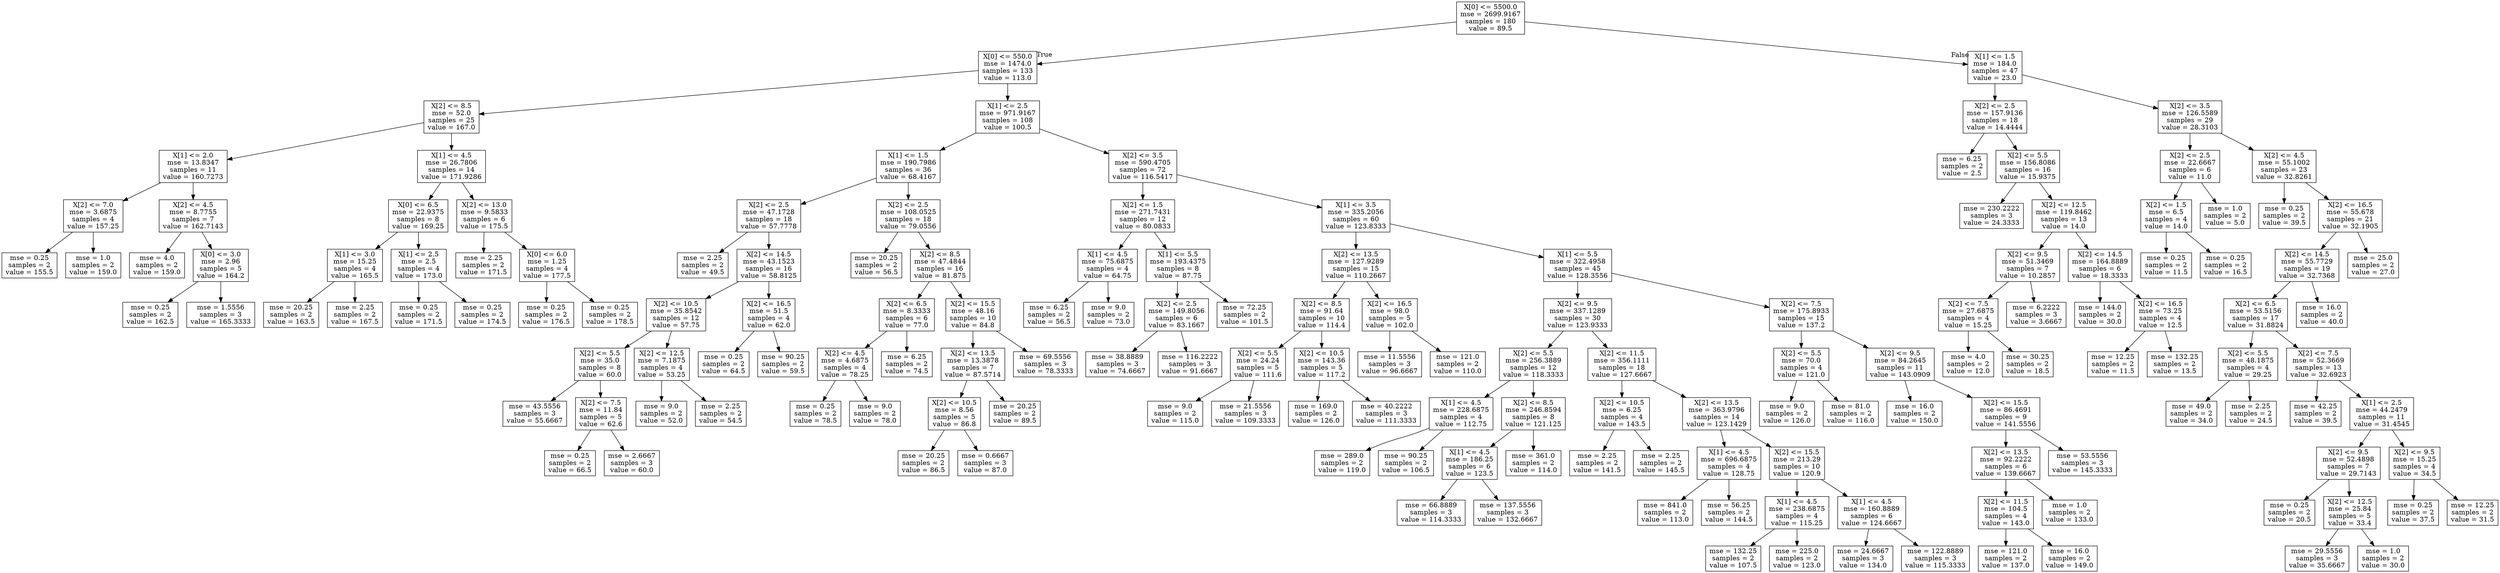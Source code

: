 digraph Tree {
node [shape=box] ;
0 [label="X[0] <= 5500.0\nmse = 2699.9167\nsamples = 180\nvalue = 89.5"] ;
1 [label="X[0] <= 550.0\nmse = 1474.0\nsamples = 133\nvalue = 113.0"] ;
0 -> 1 [labeldistance=2.5, labelangle=45, headlabel="True"] ;
2 [label="X[2] <= 8.5\nmse = 52.0\nsamples = 25\nvalue = 167.0"] ;
1 -> 2 ;
3 [label="X[1] <= 2.0\nmse = 13.8347\nsamples = 11\nvalue = 160.7273"] ;
2 -> 3 ;
4 [label="X[2] <= 7.0\nmse = 3.6875\nsamples = 4\nvalue = 157.25"] ;
3 -> 4 ;
5 [label="mse = 0.25\nsamples = 2\nvalue = 155.5"] ;
4 -> 5 ;
6 [label="mse = 1.0\nsamples = 2\nvalue = 159.0"] ;
4 -> 6 ;
7 [label="X[2] <= 4.5\nmse = 8.7755\nsamples = 7\nvalue = 162.7143"] ;
3 -> 7 ;
8 [label="mse = 4.0\nsamples = 2\nvalue = 159.0"] ;
7 -> 8 ;
9 [label="X[0] <= 3.0\nmse = 2.96\nsamples = 5\nvalue = 164.2"] ;
7 -> 9 ;
10 [label="mse = 0.25\nsamples = 2\nvalue = 162.5"] ;
9 -> 10 ;
11 [label="mse = 1.5556\nsamples = 3\nvalue = 165.3333"] ;
9 -> 11 ;
12 [label="X[1] <= 4.5\nmse = 26.7806\nsamples = 14\nvalue = 171.9286"] ;
2 -> 12 ;
13 [label="X[0] <= 6.5\nmse = 22.9375\nsamples = 8\nvalue = 169.25"] ;
12 -> 13 ;
14 [label="X[1] <= 3.0\nmse = 15.25\nsamples = 4\nvalue = 165.5"] ;
13 -> 14 ;
15 [label="mse = 20.25\nsamples = 2\nvalue = 163.5"] ;
14 -> 15 ;
16 [label="mse = 2.25\nsamples = 2\nvalue = 167.5"] ;
14 -> 16 ;
17 [label="X[1] <= 2.5\nmse = 2.5\nsamples = 4\nvalue = 173.0"] ;
13 -> 17 ;
18 [label="mse = 0.25\nsamples = 2\nvalue = 171.5"] ;
17 -> 18 ;
19 [label="mse = 0.25\nsamples = 2\nvalue = 174.5"] ;
17 -> 19 ;
20 [label="X[2] <= 13.0\nmse = 9.5833\nsamples = 6\nvalue = 175.5"] ;
12 -> 20 ;
21 [label="mse = 2.25\nsamples = 2\nvalue = 171.5"] ;
20 -> 21 ;
22 [label="X[0] <= 6.0\nmse = 1.25\nsamples = 4\nvalue = 177.5"] ;
20 -> 22 ;
23 [label="mse = 0.25\nsamples = 2\nvalue = 176.5"] ;
22 -> 23 ;
24 [label="mse = 0.25\nsamples = 2\nvalue = 178.5"] ;
22 -> 24 ;
25 [label="X[1] <= 2.5\nmse = 971.9167\nsamples = 108\nvalue = 100.5"] ;
1 -> 25 ;
26 [label="X[1] <= 1.5\nmse = 190.7986\nsamples = 36\nvalue = 68.4167"] ;
25 -> 26 ;
27 [label="X[2] <= 2.5\nmse = 47.1728\nsamples = 18\nvalue = 57.7778"] ;
26 -> 27 ;
28 [label="mse = 2.25\nsamples = 2\nvalue = 49.5"] ;
27 -> 28 ;
29 [label="X[2] <= 14.5\nmse = 43.1523\nsamples = 16\nvalue = 58.8125"] ;
27 -> 29 ;
30 [label="X[2] <= 10.5\nmse = 35.8542\nsamples = 12\nvalue = 57.75"] ;
29 -> 30 ;
31 [label="X[2] <= 5.5\nmse = 35.0\nsamples = 8\nvalue = 60.0"] ;
30 -> 31 ;
32 [label="mse = 43.5556\nsamples = 3\nvalue = 55.6667"] ;
31 -> 32 ;
33 [label="X[2] <= 7.5\nmse = 11.84\nsamples = 5\nvalue = 62.6"] ;
31 -> 33 ;
34 [label="mse = 0.25\nsamples = 2\nvalue = 66.5"] ;
33 -> 34 ;
35 [label="mse = 2.6667\nsamples = 3\nvalue = 60.0"] ;
33 -> 35 ;
36 [label="X[2] <= 12.5\nmse = 7.1875\nsamples = 4\nvalue = 53.25"] ;
30 -> 36 ;
37 [label="mse = 9.0\nsamples = 2\nvalue = 52.0"] ;
36 -> 37 ;
38 [label="mse = 2.25\nsamples = 2\nvalue = 54.5"] ;
36 -> 38 ;
39 [label="X[2] <= 16.5\nmse = 51.5\nsamples = 4\nvalue = 62.0"] ;
29 -> 39 ;
40 [label="mse = 0.25\nsamples = 2\nvalue = 64.5"] ;
39 -> 40 ;
41 [label="mse = 90.25\nsamples = 2\nvalue = 59.5"] ;
39 -> 41 ;
42 [label="X[2] <= 2.5\nmse = 108.0525\nsamples = 18\nvalue = 79.0556"] ;
26 -> 42 ;
43 [label="mse = 20.25\nsamples = 2\nvalue = 56.5"] ;
42 -> 43 ;
44 [label="X[2] <= 8.5\nmse = 47.4844\nsamples = 16\nvalue = 81.875"] ;
42 -> 44 ;
45 [label="X[2] <= 6.5\nmse = 8.3333\nsamples = 6\nvalue = 77.0"] ;
44 -> 45 ;
46 [label="X[2] <= 4.5\nmse = 4.6875\nsamples = 4\nvalue = 78.25"] ;
45 -> 46 ;
47 [label="mse = 0.25\nsamples = 2\nvalue = 78.5"] ;
46 -> 47 ;
48 [label="mse = 9.0\nsamples = 2\nvalue = 78.0"] ;
46 -> 48 ;
49 [label="mse = 6.25\nsamples = 2\nvalue = 74.5"] ;
45 -> 49 ;
50 [label="X[2] <= 15.5\nmse = 48.16\nsamples = 10\nvalue = 84.8"] ;
44 -> 50 ;
51 [label="X[2] <= 13.5\nmse = 13.3878\nsamples = 7\nvalue = 87.5714"] ;
50 -> 51 ;
52 [label="X[2] <= 10.5\nmse = 8.56\nsamples = 5\nvalue = 86.8"] ;
51 -> 52 ;
53 [label="mse = 20.25\nsamples = 2\nvalue = 86.5"] ;
52 -> 53 ;
54 [label="mse = 0.6667\nsamples = 3\nvalue = 87.0"] ;
52 -> 54 ;
55 [label="mse = 20.25\nsamples = 2\nvalue = 89.5"] ;
51 -> 55 ;
56 [label="mse = 69.5556\nsamples = 3\nvalue = 78.3333"] ;
50 -> 56 ;
57 [label="X[2] <= 3.5\nmse = 590.4705\nsamples = 72\nvalue = 116.5417"] ;
25 -> 57 ;
58 [label="X[2] <= 1.5\nmse = 271.7431\nsamples = 12\nvalue = 80.0833"] ;
57 -> 58 ;
59 [label="X[1] <= 4.5\nmse = 75.6875\nsamples = 4\nvalue = 64.75"] ;
58 -> 59 ;
60 [label="mse = 6.25\nsamples = 2\nvalue = 56.5"] ;
59 -> 60 ;
61 [label="mse = 9.0\nsamples = 2\nvalue = 73.0"] ;
59 -> 61 ;
62 [label="X[1] <= 5.5\nmse = 193.4375\nsamples = 8\nvalue = 87.75"] ;
58 -> 62 ;
63 [label="X[2] <= 2.5\nmse = 149.8056\nsamples = 6\nvalue = 83.1667"] ;
62 -> 63 ;
64 [label="mse = 38.8889\nsamples = 3\nvalue = 74.6667"] ;
63 -> 64 ;
65 [label="mse = 116.2222\nsamples = 3\nvalue = 91.6667"] ;
63 -> 65 ;
66 [label="mse = 72.25\nsamples = 2\nvalue = 101.5"] ;
62 -> 66 ;
67 [label="X[1] <= 3.5\nmse = 335.2056\nsamples = 60\nvalue = 123.8333"] ;
57 -> 67 ;
68 [label="X[2] <= 13.5\nmse = 127.9289\nsamples = 15\nvalue = 110.2667"] ;
67 -> 68 ;
69 [label="X[2] <= 8.5\nmse = 91.64\nsamples = 10\nvalue = 114.4"] ;
68 -> 69 ;
70 [label="X[2] <= 5.5\nmse = 24.24\nsamples = 5\nvalue = 111.6"] ;
69 -> 70 ;
71 [label="mse = 9.0\nsamples = 2\nvalue = 115.0"] ;
70 -> 71 ;
72 [label="mse = 21.5556\nsamples = 3\nvalue = 109.3333"] ;
70 -> 72 ;
73 [label="X[2] <= 10.5\nmse = 143.36\nsamples = 5\nvalue = 117.2"] ;
69 -> 73 ;
74 [label="mse = 169.0\nsamples = 2\nvalue = 126.0"] ;
73 -> 74 ;
75 [label="mse = 40.2222\nsamples = 3\nvalue = 111.3333"] ;
73 -> 75 ;
76 [label="X[2] <= 16.5\nmse = 98.0\nsamples = 5\nvalue = 102.0"] ;
68 -> 76 ;
77 [label="mse = 11.5556\nsamples = 3\nvalue = 96.6667"] ;
76 -> 77 ;
78 [label="mse = 121.0\nsamples = 2\nvalue = 110.0"] ;
76 -> 78 ;
79 [label="X[1] <= 5.5\nmse = 322.4958\nsamples = 45\nvalue = 128.3556"] ;
67 -> 79 ;
80 [label="X[2] <= 9.5\nmse = 337.1289\nsamples = 30\nvalue = 123.9333"] ;
79 -> 80 ;
81 [label="X[2] <= 5.5\nmse = 256.3889\nsamples = 12\nvalue = 118.3333"] ;
80 -> 81 ;
82 [label="X[1] <= 4.5\nmse = 228.6875\nsamples = 4\nvalue = 112.75"] ;
81 -> 82 ;
83 [label="mse = 289.0\nsamples = 2\nvalue = 119.0"] ;
82 -> 83 ;
84 [label="mse = 90.25\nsamples = 2\nvalue = 106.5"] ;
82 -> 84 ;
85 [label="X[2] <= 8.5\nmse = 246.8594\nsamples = 8\nvalue = 121.125"] ;
81 -> 85 ;
86 [label="X[1] <= 4.5\nmse = 186.25\nsamples = 6\nvalue = 123.5"] ;
85 -> 86 ;
87 [label="mse = 66.8889\nsamples = 3\nvalue = 114.3333"] ;
86 -> 87 ;
88 [label="mse = 137.5556\nsamples = 3\nvalue = 132.6667"] ;
86 -> 88 ;
89 [label="mse = 361.0\nsamples = 2\nvalue = 114.0"] ;
85 -> 89 ;
90 [label="X[2] <= 11.5\nmse = 356.1111\nsamples = 18\nvalue = 127.6667"] ;
80 -> 90 ;
91 [label="X[2] <= 10.5\nmse = 6.25\nsamples = 4\nvalue = 143.5"] ;
90 -> 91 ;
92 [label="mse = 2.25\nsamples = 2\nvalue = 141.5"] ;
91 -> 92 ;
93 [label="mse = 2.25\nsamples = 2\nvalue = 145.5"] ;
91 -> 93 ;
94 [label="X[2] <= 13.5\nmse = 363.9796\nsamples = 14\nvalue = 123.1429"] ;
90 -> 94 ;
95 [label="X[1] <= 4.5\nmse = 696.6875\nsamples = 4\nvalue = 128.75"] ;
94 -> 95 ;
96 [label="mse = 841.0\nsamples = 2\nvalue = 113.0"] ;
95 -> 96 ;
97 [label="mse = 56.25\nsamples = 2\nvalue = 144.5"] ;
95 -> 97 ;
98 [label="X[2] <= 15.5\nmse = 213.29\nsamples = 10\nvalue = 120.9"] ;
94 -> 98 ;
99 [label="X[1] <= 4.5\nmse = 238.6875\nsamples = 4\nvalue = 115.25"] ;
98 -> 99 ;
100 [label="mse = 132.25\nsamples = 2\nvalue = 107.5"] ;
99 -> 100 ;
101 [label="mse = 225.0\nsamples = 2\nvalue = 123.0"] ;
99 -> 101 ;
102 [label="X[1] <= 4.5\nmse = 160.8889\nsamples = 6\nvalue = 124.6667"] ;
98 -> 102 ;
103 [label="mse = 24.6667\nsamples = 3\nvalue = 134.0"] ;
102 -> 103 ;
104 [label="mse = 122.8889\nsamples = 3\nvalue = 115.3333"] ;
102 -> 104 ;
105 [label="X[2] <= 7.5\nmse = 175.8933\nsamples = 15\nvalue = 137.2"] ;
79 -> 105 ;
106 [label="X[2] <= 5.5\nmse = 70.0\nsamples = 4\nvalue = 121.0"] ;
105 -> 106 ;
107 [label="mse = 9.0\nsamples = 2\nvalue = 126.0"] ;
106 -> 107 ;
108 [label="mse = 81.0\nsamples = 2\nvalue = 116.0"] ;
106 -> 108 ;
109 [label="X[2] <= 9.5\nmse = 84.2645\nsamples = 11\nvalue = 143.0909"] ;
105 -> 109 ;
110 [label="mse = 16.0\nsamples = 2\nvalue = 150.0"] ;
109 -> 110 ;
111 [label="X[2] <= 15.5\nmse = 86.4691\nsamples = 9\nvalue = 141.5556"] ;
109 -> 111 ;
112 [label="X[2] <= 13.5\nmse = 92.2222\nsamples = 6\nvalue = 139.6667"] ;
111 -> 112 ;
113 [label="X[2] <= 11.5\nmse = 104.5\nsamples = 4\nvalue = 143.0"] ;
112 -> 113 ;
114 [label="mse = 121.0\nsamples = 2\nvalue = 137.0"] ;
113 -> 114 ;
115 [label="mse = 16.0\nsamples = 2\nvalue = 149.0"] ;
113 -> 115 ;
116 [label="mse = 1.0\nsamples = 2\nvalue = 133.0"] ;
112 -> 116 ;
117 [label="mse = 53.5556\nsamples = 3\nvalue = 145.3333"] ;
111 -> 117 ;
118 [label="X[1] <= 1.5\nmse = 184.0\nsamples = 47\nvalue = 23.0"] ;
0 -> 118 [labeldistance=2.5, labelangle=-45, headlabel="False"] ;
119 [label="X[2] <= 2.5\nmse = 157.9136\nsamples = 18\nvalue = 14.4444"] ;
118 -> 119 ;
120 [label="mse = 6.25\nsamples = 2\nvalue = 2.5"] ;
119 -> 120 ;
121 [label="X[2] <= 5.5\nmse = 156.8086\nsamples = 16\nvalue = 15.9375"] ;
119 -> 121 ;
122 [label="mse = 230.2222\nsamples = 3\nvalue = 24.3333"] ;
121 -> 122 ;
123 [label="X[2] <= 12.5\nmse = 119.8462\nsamples = 13\nvalue = 14.0"] ;
121 -> 123 ;
124 [label="X[2] <= 9.5\nmse = 51.3469\nsamples = 7\nvalue = 10.2857"] ;
123 -> 124 ;
125 [label="X[2] <= 7.5\nmse = 27.6875\nsamples = 4\nvalue = 15.25"] ;
124 -> 125 ;
126 [label="mse = 4.0\nsamples = 2\nvalue = 12.0"] ;
125 -> 126 ;
127 [label="mse = 30.25\nsamples = 2\nvalue = 18.5"] ;
125 -> 127 ;
128 [label="mse = 6.2222\nsamples = 3\nvalue = 3.6667"] ;
124 -> 128 ;
129 [label="X[2] <= 14.5\nmse = 164.8889\nsamples = 6\nvalue = 18.3333"] ;
123 -> 129 ;
130 [label="mse = 144.0\nsamples = 2\nvalue = 30.0"] ;
129 -> 130 ;
131 [label="X[2] <= 16.5\nmse = 73.25\nsamples = 4\nvalue = 12.5"] ;
129 -> 131 ;
132 [label="mse = 12.25\nsamples = 2\nvalue = 11.5"] ;
131 -> 132 ;
133 [label="mse = 132.25\nsamples = 2\nvalue = 13.5"] ;
131 -> 133 ;
134 [label="X[2] <= 3.5\nmse = 126.5589\nsamples = 29\nvalue = 28.3103"] ;
118 -> 134 ;
135 [label="X[2] <= 2.5\nmse = 22.6667\nsamples = 6\nvalue = 11.0"] ;
134 -> 135 ;
136 [label="X[2] <= 1.5\nmse = 6.5\nsamples = 4\nvalue = 14.0"] ;
135 -> 136 ;
137 [label="mse = 0.25\nsamples = 2\nvalue = 11.5"] ;
136 -> 137 ;
138 [label="mse = 0.25\nsamples = 2\nvalue = 16.5"] ;
136 -> 138 ;
139 [label="mse = 1.0\nsamples = 2\nvalue = 5.0"] ;
135 -> 139 ;
140 [label="X[2] <= 4.5\nmse = 55.1002\nsamples = 23\nvalue = 32.8261"] ;
134 -> 140 ;
141 [label="mse = 0.25\nsamples = 2\nvalue = 39.5"] ;
140 -> 141 ;
142 [label="X[2] <= 16.5\nmse = 55.678\nsamples = 21\nvalue = 32.1905"] ;
140 -> 142 ;
143 [label="X[2] <= 14.5\nmse = 55.7729\nsamples = 19\nvalue = 32.7368"] ;
142 -> 143 ;
144 [label="X[2] <= 6.5\nmse = 53.5156\nsamples = 17\nvalue = 31.8824"] ;
143 -> 144 ;
145 [label="X[2] <= 5.5\nmse = 48.1875\nsamples = 4\nvalue = 29.25"] ;
144 -> 145 ;
146 [label="mse = 49.0\nsamples = 2\nvalue = 34.0"] ;
145 -> 146 ;
147 [label="mse = 2.25\nsamples = 2\nvalue = 24.5"] ;
145 -> 147 ;
148 [label="X[2] <= 7.5\nmse = 52.3669\nsamples = 13\nvalue = 32.6923"] ;
144 -> 148 ;
149 [label="mse = 42.25\nsamples = 2\nvalue = 39.5"] ;
148 -> 149 ;
150 [label="X[1] <= 2.5\nmse = 44.2479\nsamples = 11\nvalue = 31.4545"] ;
148 -> 150 ;
151 [label="X[2] <= 9.5\nmse = 52.4898\nsamples = 7\nvalue = 29.7143"] ;
150 -> 151 ;
152 [label="mse = 0.25\nsamples = 2\nvalue = 20.5"] ;
151 -> 152 ;
153 [label="X[2] <= 12.5\nmse = 25.84\nsamples = 5\nvalue = 33.4"] ;
151 -> 153 ;
154 [label="mse = 29.5556\nsamples = 3\nvalue = 35.6667"] ;
153 -> 154 ;
155 [label="mse = 1.0\nsamples = 2\nvalue = 30.0"] ;
153 -> 155 ;
156 [label="X[2] <= 9.5\nmse = 15.25\nsamples = 4\nvalue = 34.5"] ;
150 -> 156 ;
157 [label="mse = 0.25\nsamples = 2\nvalue = 37.5"] ;
156 -> 157 ;
158 [label="mse = 12.25\nsamples = 2\nvalue = 31.5"] ;
156 -> 158 ;
159 [label="mse = 16.0\nsamples = 2\nvalue = 40.0"] ;
143 -> 159 ;
160 [label="mse = 25.0\nsamples = 2\nvalue = 27.0"] ;
142 -> 160 ;
}